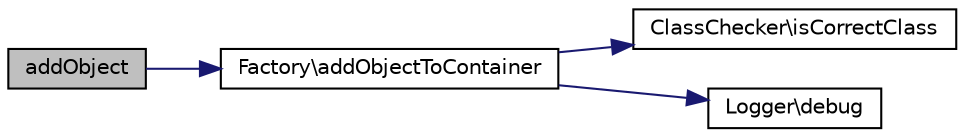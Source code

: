 digraph "addObject"
{
  edge [fontname="Helvetica",fontsize="10",labelfontname="Helvetica",labelfontsize="10"];
  node [fontname="Helvetica",fontsize="10",shape=record];
  rankdir="LR";
  Node1 [label="addObject",height=0.2,width=0.4,color="black", fillcolor="grey75", style="filled" fontcolor="black"];
  Node1 -> Node2 [color="midnightblue",fontsize="10",style="solid",fontname="Helvetica"];
  Node2 [label="Factory\\addObjectToContainer",height=0.2,width=0.4,color="black", fillcolor="white", style="filled",URL="$class_factory.html#a6987b05993ea9cf488ff8224f08f7cc8"];
  Node2 -> Node3 [color="midnightblue",fontsize="10",style="solid",fontname="Helvetica"];
  Node3 [label="ClassChecker\\isCorrectClass",height=0.2,width=0.4,color="black", fillcolor="white", style="filled",URL="$class_class_checker.html#ad449e0be2684440b920a238a3b8989be"];
  Node2 -> Node4 [color="midnightblue",fontsize="10",style="solid",fontname="Helvetica"];
  Node4 [label="Logger\\debug",height=0.2,width=0.4,color="black", fillcolor="white", style="filled",URL="$class_logger.html#a5db1ff3070f42cb16f69a8fd8bc28312"];
}
